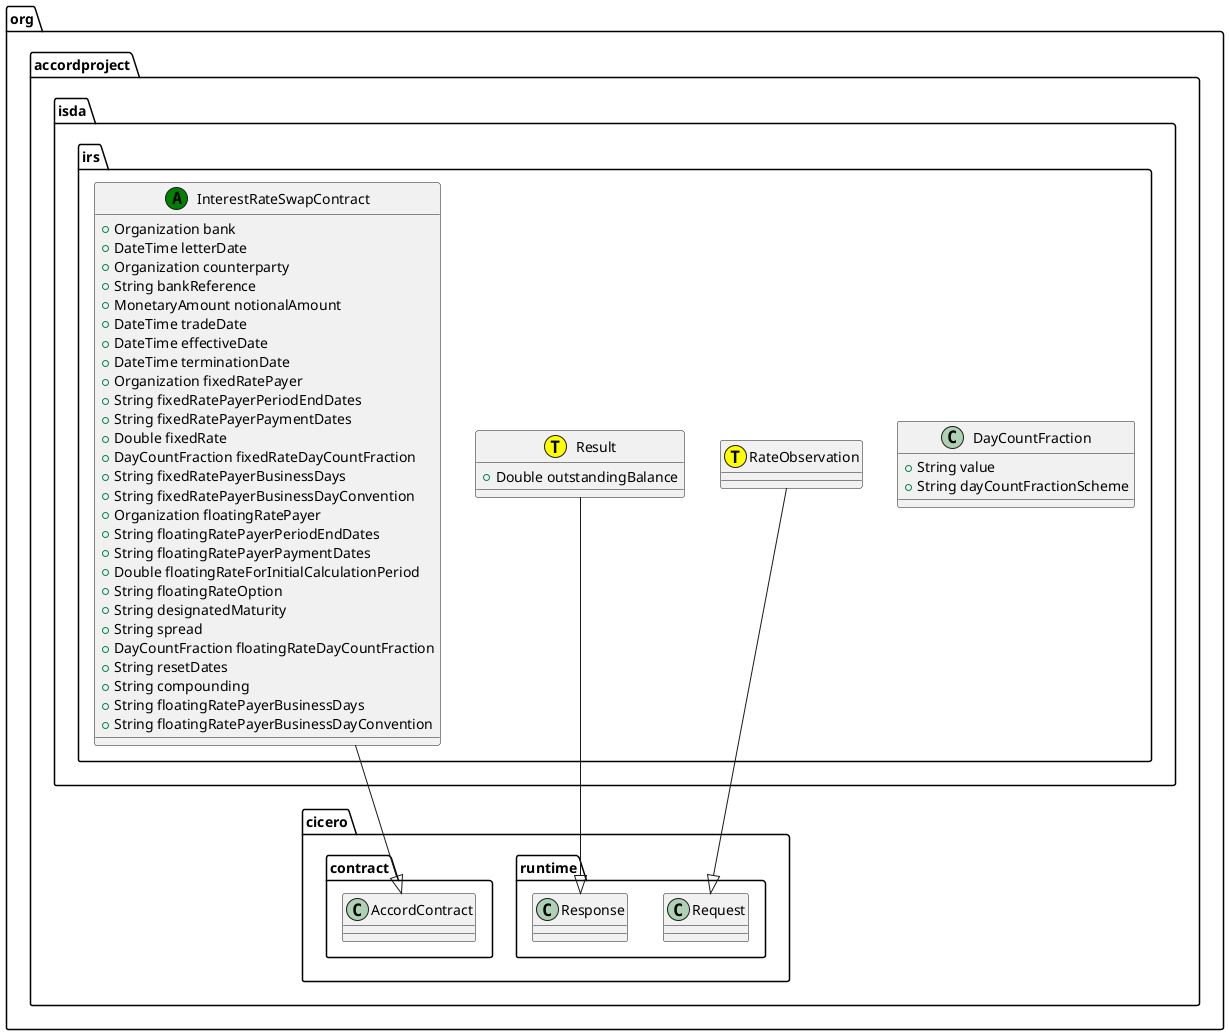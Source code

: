 @startuml
class org.accordproject.isda.irs.DayCountFraction {
   + String value
   + String dayCountFractionScheme
}
class org.accordproject.isda.irs.RateObservation << (T,yellow) >> {
}
org.accordproject.isda.irs.RateObservation --|> org.accordproject.cicero.runtime.Request
class org.accordproject.isda.irs.Result << (T,yellow) >> {
   + Double outstandingBalance
}
org.accordproject.isda.irs.Result --|> org.accordproject.cicero.runtime.Response
class org.accordproject.isda.irs.InterestRateSwapContract << (A,green) >> {
   + Organization bank
   + DateTime letterDate
   + Organization counterparty
   + String bankReference
   + MonetaryAmount notionalAmount
   + DateTime tradeDate
   + DateTime effectiveDate
   + DateTime terminationDate
   + Organization fixedRatePayer
   + String fixedRatePayerPeriodEndDates
   + String fixedRatePayerPaymentDates
   + Double fixedRate
   + DayCountFraction fixedRateDayCountFraction
   + String fixedRatePayerBusinessDays
   + String fixedRatePayerBusinessDayConvention
   + Organization floatingRatePayer
   + String floatingRatePayerPeriodEndDates
   + String floatingRatePayerPaymentDates
   + Double floatingRateForInitialCalculationPeriod
   + String floatingRateOption
   + String designatedMaturity
   + String spread
   + DayCountFraction floatingRateDayCountFraction
   + String resetDates
   + String compounding
   + String floatingRatePayerBusinessDays
   + String floatingRatePayerBusinessDayConvention
}
org.accordproject.isda.irs.InterestRateSwapContract --|> org.accordproject.cicero.contract.AccordContract
@enduml
